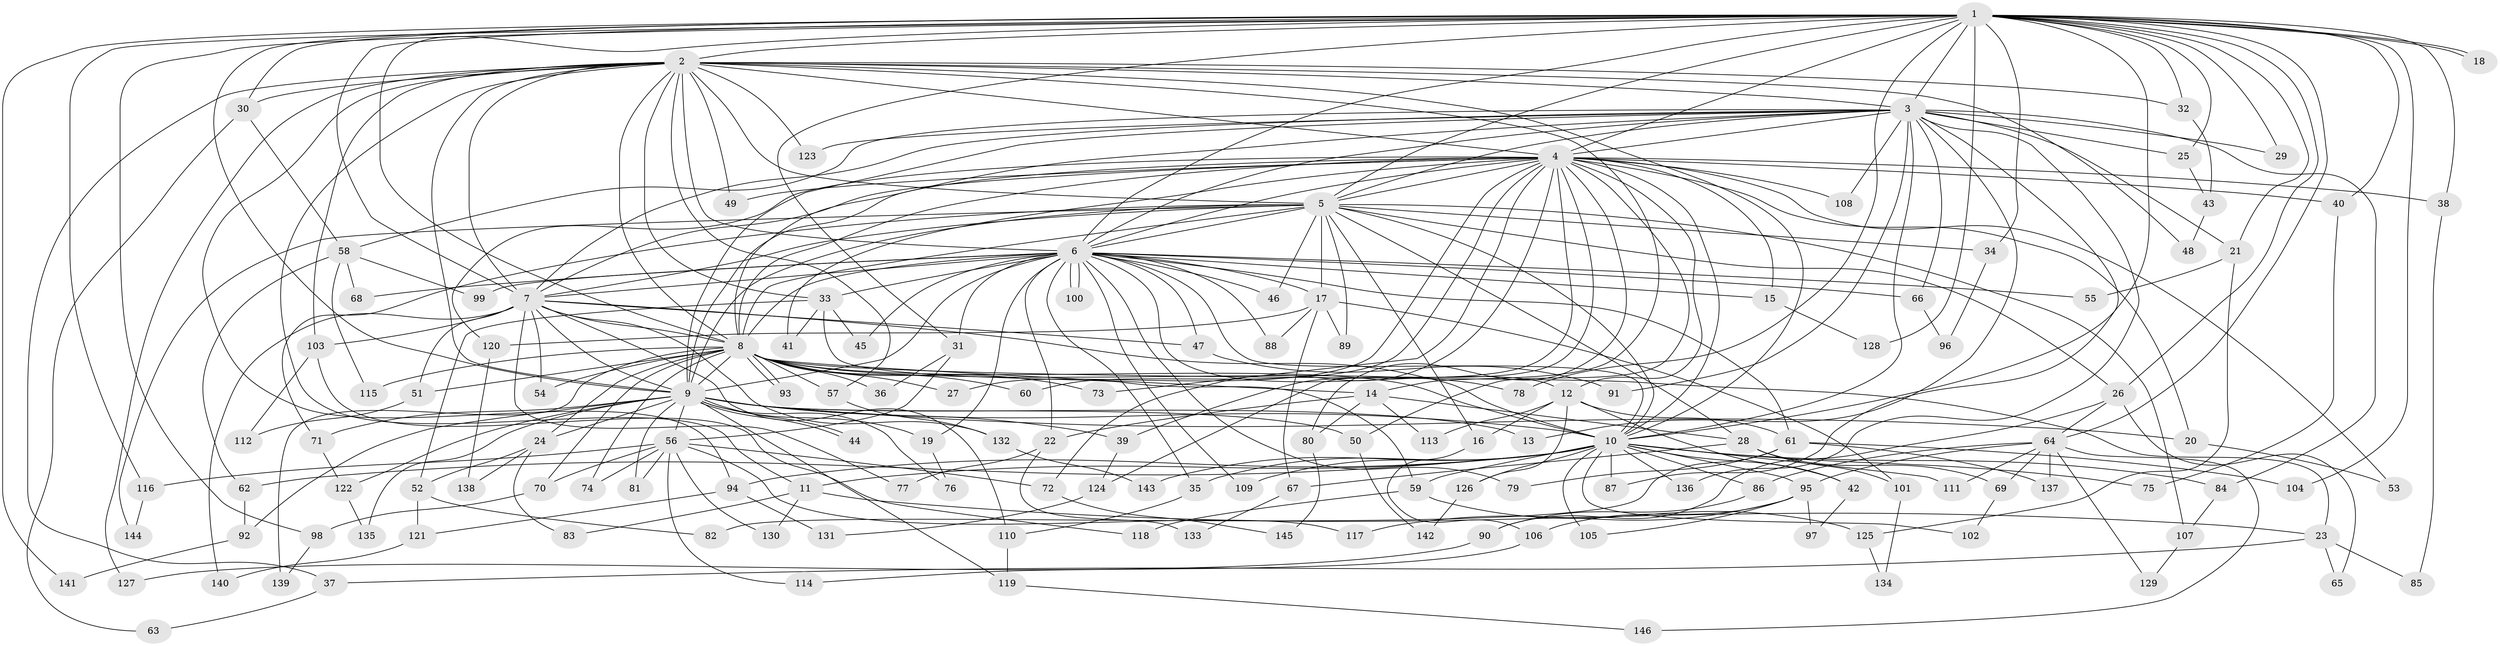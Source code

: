 // coarse degree distribution, {21: 0.017241379310344827, 18: 0.034482758620689655, 34: 0.017241379310344827, 13: 0.017241379310344827, 19: 0.05172413793103448, 2: 0.5344827586206896, 6: 0.017241379310344827, 5: 0.034482758620689655, 4: 0.10344827586206896, 9: 0.017241379310344827, 8: 0.017241379310344827, 7: 0.034482758620689655, 3: 0.06896551724137931, 1: 0.034482758620689655}
// Generated by graph-tools (version 1.1) at 2025/17/03/04/25 18:17:22]
// undirected, 146 vertices, 317 edges
graph export_dot {
graph [start="1"]
  node [color=gray90,style=filled];
  1;
  2;
  3;
  4;
  5;
  6;
  7;
  8;
  9;
  10;
  11;
  12;
  13;
  14;
  15;
  16;
  17;
  18;
  19;
  20;
  21;
  22;
  23;
  24;
  25;
  26;
  27;
  28;
  29;
  30;
  31;
  32;
  33;
  34;
  35;
  36;
  37;
  38;
  39;
  40;
  41;
  42;
  43;
  44;
  45;
  46;
  47;
  48;
  49;
  50;
  51;
  52;
  53;
  54;
  55;
  56;
  57;
  58;
  59;
  60;
  61;
  62;
  63;
  64;
  65;
  66;
  67;
  68;
  69;
  70;
  71;
  72;
  73;
  74;
  75;
  76;
  77;
  78;
  79;
  80;
  81;
  82;
  83;
  84;
  85;
  86;
  87;
  88;
  89;
  90;
  91;
  92;
  93;
  94;
  95;
  96;
  97;
  98;
  99;
  100;
  101;
  102;
  103;
  104;
  105;
  106;
  107;
  108;
  109;
  110;
  111;
  112;
  113;
  114;
  115;
  116;
  117;
  118;
  119;
  120;
  121;
  122;
  123;
  124;
  125;
  126;
  127;
  128;
  129;
  130;
  131;
  132;
  133;
  134;
  135;
  136;
  137;
  138;
  139;
  140;
  141;
  142;
  143;
  144;
  145;
  146;
  1 -- 2;
  1 -- 3;
  1 -- 4;
  1 -- 5;
  1 -- 6;
  1 -- 7;
  1 -- 8;
  1 -- 9;
  1 -- 10;
  1 -- 18;
  1 -- 18;
  1 -- 21;
  1 -- 25;
  1 -- 26;
  1 -- 29;
  1 -- 30;
  1 -- 31;
  1 -- 32;
  1 -- 34;
  1 -- 38;
  1 -- 40;
  1 -- 64;
  1 -- 78;
  1 -- 98;
  1 -- 104;
  1 -- 116;
  1 -- 128;
  1 -- 141;
  2 -- 3;
  2 -- 4;
  2 -- 5;
  2 -- 6;
  2 -- 7;
  2 -- 8;
  2 -- 9;
  2 -- 10;
  2 -- 11;
  2 -- 14;
  2 -- 30;
  2 -- 32;
  2 -- 33;
  2 -- 37;
  2 -- 48;
  2 -- 49;
  2 -- 57;
  2 -- 94;
  2 -- 103;
  2 -- 123;
  2 -- 127;
  3 -- 4;
  3 -- 5;
  3 -- 6;
  3 -- 7;
  3 -- 8;
  3 -- 9;
  3 -- 10;
  3 -- 13;
  3 -- 21;
  3 -- 25;
  3 -- 29;
  3 -- 58;
  3 -- 66;
  3 -- 84;
  3 -- 87;
  3 -- 91;
  3 -- 108;
  3 -- 123;
  3 -- 136;
  4 -- 5;
  4 -- 6;
  4 -- 7;
  4 -- 8;
  4 -- 9;
  4 -- 10;
  4 -- 12;
  4 -- 15;
  4 -- 20;
  4 -- 27;
  4 -- 38;
  4 -- 39;
  4 -- 40;
  4 -- 41;
  4 -- 49;
  4 -- 50;
  4 -- 53;
  4 -- 60;
  4 -- 72;
  4 -- 73;
  4 -- 80;
  4 -- 108;
  4 -- 120;
  4 -- 124;
  5 -- 6;
  5 -- 7;
  5 -- 8;
  5 -- 9;
  5 -- 10;
  5 -- 16;
  5 -- 17;
  5 -- 26;
  5 -- 28;
  5 -- 34;
  5 -- 46;
  5 -- 71;
  5 -- 89;
  5 -- 107;
  5 -- 144;
  6 -- 7;
  6 -- 8;
  6 -- 9;
  6 -- 10;
  6 -- 12;
  6 -- 15;
  6 -- 17;
  6 -- 19;
  6 -- 22;
  6 -- 31;
  6 -- 33;
  6 -- 35;
  6 -- 45;
  6 -- 46;
  6 -- 47;
  6 -- 55;
  6 -- 61;
  6 -- 66;
  6 -- 68;
  6 -- 79;
  6 -- 88;
  6 -- 99;
  6 -- 100;
  6 -- 100;
  6 -- 109;
  7 -- 8;
  7 -- 9;
  7 -- 10;
  7 -- 47;
  7 -- 51;
  7 -- 54;
  7 -- 77;
  7 -- 103;
  7 -- 110;
  7 -- 132;
  7 -- 140;
  8 -- 9;
  8 -- 10;
  8 -- 14;
  8 -- 23;
  8 -- 24;
  8 -- 27;
  8 -- 36;
  8 -- 51;
  8 -- 54;
  8 -- 57;
  8 -- 60;
  8 -- 70;
  8 -- 73;
  8 -- 74;
  8 -- 78;
  8 -- 93;
  8 -- 93;
  8 -- 115;
  8 -- 139;
  9 -- 10;
  9 -- 13;
  9 -- 19;
  9 -- 20;
  9 -- 24;
  9 -- 39;
  9 -- 44;
  9 -- 44;
  9 -- 50;
  9 -- 56;
  9 -- 71;
  9 -- 76;
  9 -- 81;
  9 -- 92;
  9 -- 119;
  9 -- 122;
  9 -- 135;
  10 -- 11;
  10 -- 35;
  10 -- 42;
  10 -- 59;
  10 -- 62;
  10 -- 75;
  10 -- 84;
  10 -- 86;
  10 -- 87;
  10 -- 94;
  10 -- 95;
  10 -- 102;
  10 -- 105;
  10 -- 109;
  10 -- 111;
  10 -- 126;
  10 -- 136;
  10 -- 143;
  11 -- 23;
  11 -- 83;
  11 -- 130;
  12 -- 16;
  12 -- 42;
  12 -- 61;
  12 -- 113;
  12 -- 126;
  14 -- 22;
  14 -- 28;
  14 -- 80;
  14 -- 113;
  15 -- 128;
  16 -- 106;
  17 -- 67;
  17 -- 88;
  17 -- 89;
  17 -- 101;
  17 -- 120;
  19 -- 76;
  20 -- 53;
  21 -- 55;
  21 -- 125;
  22 -- 77;
  22 -- 133;
  23 -- 37;
  23 -- 65;
  23 -- 85;
  24 -- 52;
  24 -- 83;
  24 -- 138;
  25 -- 43;
  26 -- 64;
  26 -- 65;
  26 -- 90;
  28 -- 67;
  28 -- 69;
  28 -- 101;
  30 -- 58;
  30 -- 63;
  31 -- 36;
  31 -- 56;
  32 -- 43;
  33 -- 41;
  33 -- 45;
  33 -- 52;
  33 -- 59;
  34 -- 96;
  35 -- 110;
  37 -- 63;
  38 -- 85;
  39 -- 124;
  40 -- 75;
  42 -- 97;
  43 -- 48;
  47 -- 91;
  50 -- 142;
  51 -- 112;
  52 -- 82;
  52 -- 121;
  56 -- 70;
  56 -- 72;
  56 -- 74;
  56 -- 81;
  56 -- 114;
  56 -- 116;
  56 -- 117;
  56 -- 130;
  57 -- 132;
  58 -- 62;
  58 -- 68;
  58 -- 99;
  58 -- 115;
  59 -- 118;
  59 -- 125;
  61 -- 79;
  61 -- 82;
  61 -- 104;
  61 -- 137;
  62 -- 92;
  64 -- 69;
  64 -- 86;
  64 -- 95;
  64 -- 111;
  64 -- 129;
  64 -- 137;
  64 -- 146;
  66 -- 96;
  67 -- 133;
  69 -- 102;
  70 -- 98;
  71 -- 122;
  72 -- 145;
  80 -- 145;
  84 -- 107;
  86 -- 90;
  90 -- 127;
  92 -- 141;
  94 -- 121;
  94 -- 131;
  95 -- 97;
  95 -- 105;
  95 -- 106;
  95 -- 117;
  98 -- 139;
  101 -- 134;
  103 -- 112;
  103 -- 118;
  106 -- 114;
  107 -- 129;
  110 -- 119;
  116 -- 144;
  119 -- 146;
  120 -- 138;
  121 -- 140;
  122 -- 135;
  124 -- 131;
  125 -- 134;
  126 -- 142;
  132 -- 143;
}
